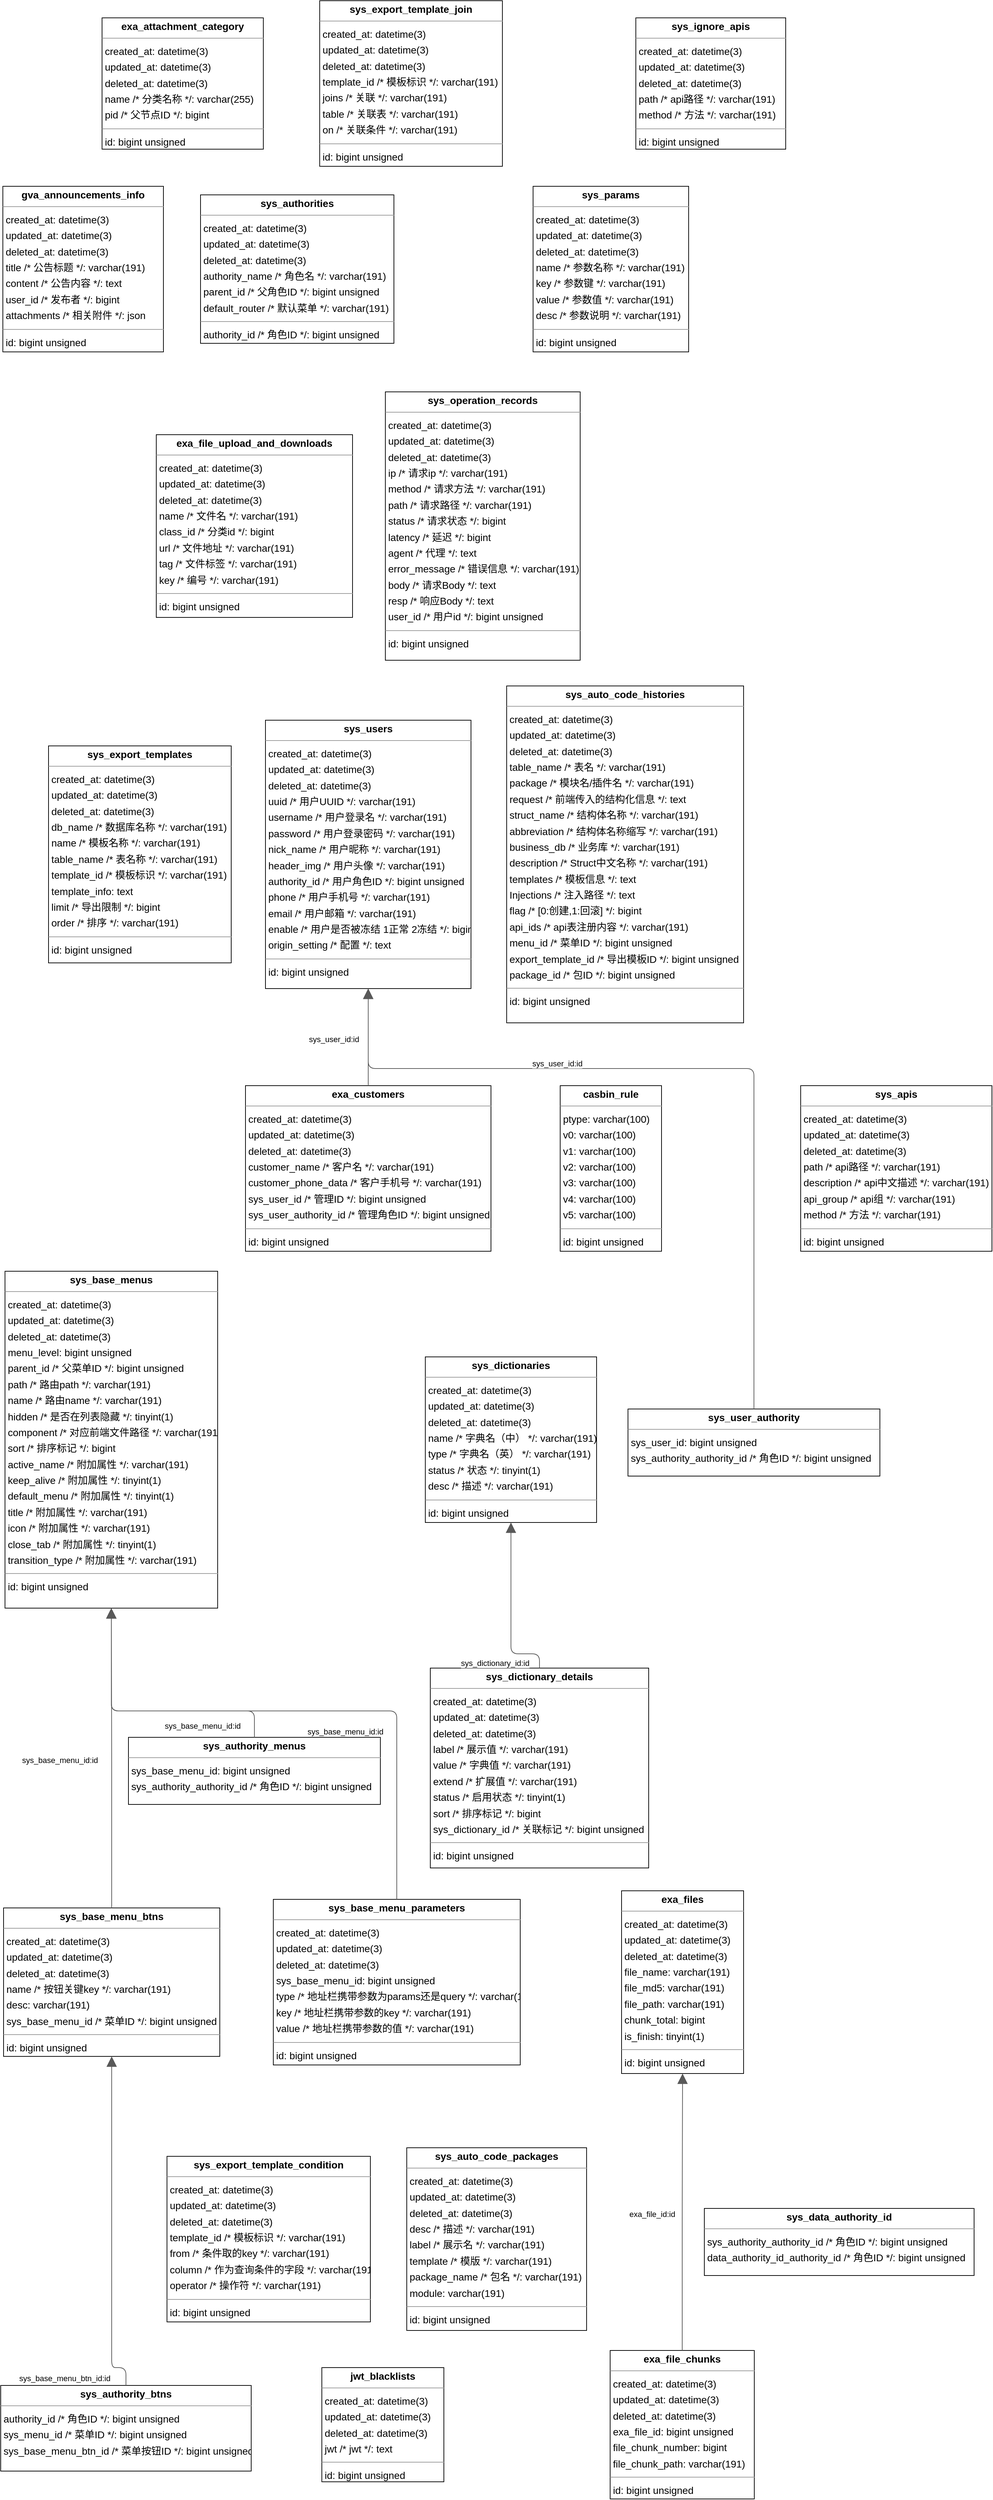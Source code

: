 <mxGraphModel dx="0" dy="0" grid="1" gridSize="10" guides="1" tooltips="1" connect="1" arrows="1" fold="1" page="0" pageScale="1" background="none" math="0" shadow="0">
  <root>
    <mxCell id="0" />
    <mxCell id="1" parent="0" />
    <mxCell id="node11" parent="1" vertex="1" value="&lt;p style=&quot;margin:0px;margin-top:4px;text-align:center;&quot;&gt;&lt;b&gt;casbin_rule&lt;/b&gt;&lt;/p&gt;&lt;hr size=&quot;1&quot;/&gt;&lt;p style=&quot;margin:0 0 0 4px;line-height:1.6;&quot;&gt; ptype: varchar(100)&lt;br/&gt; v0: varchar(100)&lt;br/&gt; v1: varchar(100)&lt;br/&gt; v2: varchar(100)&lt;br/&gt; v3: varchar(100)&lt;br/&gt; v4: varchar(100)&lt;br/&gt; v5: varchar(100)&lt;/p&gt;&lt;hr size=&quot;1&quot;/&gt;&lt;p style=&quot;margin:0 0 0 4px;line-height:1.6;&quot;&gt; id: bigint unsigned&lt;/p&gt;" style="verticalAlign=top;align=left;overflow=fill;fontSize=14;fontFamily=Helvetica;html=1;rounded=0;shadow=0;comic=0;labelBackgroundColor=none;strokeWidth=1;">
      <mxGeometry x="596" y="1284" width="142" height="232" as="geometry" />
    </mxCell>
    <mxCell id="node18" parent="1" vertex="1" value="&lt;p style=&quot;margin:0px;margin-top:4px;text-align:center;&quot;&gt;&lt;b&gt;exa_attachment_category&lt;/b&gt;&lt;/p&gt;&lt;hr size=&quot;1&quot;/&gt;&lt;p style=&quot;margin:0 0 0 4px;line-height:1.6;&quot;&gt; created_at: datetime(3)&lt;br/&gt; updated_at: datetime(3)&lt;br/&gt; deleted_at: datetime(3)&lt;br/&gt; name  /* 分类名称 */: varchar(255)&lt;br/&gt; pid  /* 父节点ID */: bigint&lt;/p&gt;&lt;hr size=&quot;1&quot;/&gt;&lt;p style=&quot;margin:0 0 0 4px;line-height:1.6;&quot;&gt; id: bigint unsigned&lt;/p&gt;" style="verticalAlign=top;align=left;overflow=fill;fontSize=14;fontFamily=Helvetica;html=1;rounded=0;shadow=0;comic=0;labelBackgroundColor=none;strokeWidth=1;">
      <mxGeometry x="-46" y="-212" width="226" height="184" as="geometry" />
    </mxCell>
    <mxCell id="node8" parent="1" vertex="1" value="&lt;p style=&quot;margin:0px;margin-top:4px;text-align:center;&quot;&gt;&lt;b&gt;exa_customers&lt;/b&gt;&lt;/p&gt;&lt;hr size=&quot;1&quot;/&gt;&lt;p style=&quot;margin:0 0 0 4px;line-height:1.6;&quot;&gt; created_at: datetime(3)&lt;br/&gt; updated_at: datetime(3)&lt;br/&gt; deleted_at: datetime(3)&lt;br/&gt; customer_name  /* 客户名 */: varchar(191)&lt;br/&gt; customer_phone_data  /* 客户手机号 */: varchar(191)&lt;br/&gt; sys_user_id  /* 管理ID */: bigint unsigned&lt;br/&gt; sys_user_authority_id  /* 管理角色ID */: bigint unsigned&lt;/p&gt;&lt;hr size=&quot;1&quot;/&gt;&lt;p style=&quot;margin:0 0 0 4px;line-height:1.6;&quot;&gt; id: bigint unsigned&lt;/p&gt;" style="verticalAlign=top;align=left;overflow=fill;fontSize=14;fontFamily=Helvetica;html=1;rounded=0;shadow=0;comic=0;labelBackgroundColor=none;strokeWidth=1;">
      <mxGeometry x="155" y="1284" width="344" height="232" as="geometry" />
    </mxCell>
    <mxCell id="node7" parent="1" vertex="1" value="&lt;p style=&quot;margin:0px;margin-top:4px;text-align:center;&quot;&gt;&lt;b&gt;exa_file_chunks&lt;/b&gt;&lt;/p&gt;&lt;hr size=&quot;1&quot;/&gt;&lt;p style=&quot;margin:0 0 0 4px;line-height:1.6;&quot;&gt; created_at: datetime(3)&lt;br/&gt; updated_at: datetime(3)&lt;br/&gt; deleted_at: datetime(3)&lt;br/&gt; exa_file_id: bigint unsigned&lt;br/&gt; file_chunk_number: bigint&lt;br/&gt; file_chunk_path: varchar(191)&lt;/p&gt;&lt;hr size=&quot;1&quot;/&gt;&lt;p style=&quot;margin:0 0 0 4px;line-height:1.6;&quot;&gt; id: bigint unsigned&lt;/p&gt;" style="verticalAlign=top;align=left;overflow=fill;fontSize=14;fontFamily=Helvetica;html=1;rounded=0;shadow=0;comic=0;labelBackgroundColor=none;strokeWidth=1;">
      <mxGeometry x="666" y="3056" width="202" height="208" as="geometry" />
    </mxCell>
    <mxCell id="node14" parent="1" vertex="1" value="&lt;p style=&quot;margin:0px;margin-top:4px;text-align:center;&quot;&gt;&lt;b&gt;exa_file_upload_and_downloads&lt;/b&gt;&lt;/p&gt;&lt;hr size=&quot;1&quot;/&gt;&lt;p style=&quot;margin:0 0 0 4px;line-height:1.6;&quot;&gt; created_at: datetime(3)&lt;br/&gt; updated_at: datetime(3)&lt;br/&gt; deleted_at: datetime(3)&lt;br/&gt; name  /* 文件名 */: varchar(191)&lt;br/&gt; class_id  /* 分类id */: bigint&lt;br/&gt; url  /* 文件地址 */: varchar(191)&lt;br/&gt; tag  /* 文件标签 */: varchar(191)&lt;br/&gt; key  /* 编号 */: varchar(191)&lt;/p&gt;&lt;hr size=&quot;1&quot;/&gt;&lt;p style=&quot;margin:0 0 0 4px;line-height:1.6;&quot;&gt; id: bigint unsigned&lt;/p&gt;" style="verticalAlign=top;align=left;overflow=fill;fontSize=14;fontFamily=Helvetica;html=1;rounded=0;shadow=0;comic=0;labelBackgroundColor=none;strokeWidth=1;">
      <mxGeometry x="30" y="372" width="275" height="256" as="geometry" />
    </mxCell>
    <mxCell id="node17" parent="1" vertex="1" value="&lt;p style=&quot;margin:0px;margin-top:4px;text-align:center;&quot;&gt;&lt;b&gt;exa_files&lt;/b&gt;&lt;/p&gt;&lt;hr size=&quot;1&quot;/&gt;&lt;p style=&quot;margin:0 0 0 4px;line-height:1.6;&quot;&gt; created_at: datetime(3)&lt;br/&gt; updated_at: datetime(3)&lt;br/&gt; deleted_at: datetime(3)&lt;br/&gt; file_name: varchar(191)&lt;br/&gt; file_md5: varchar(191)&lt;br/&gt; file_path: varchar(191)&lt;br/&gt; chunk_total: bigint&lt;br/&gt; is_finish: tinyint(1)&lt;/p&gt;&lt;hr size=&quot;1&quot;/&gt;&lt;p style=&quot;margin:0 0 0 4px;line-height:1.6;&quot;&gt; id: bigint unsigned&lt;/p&gt;" style="verticalAlign=top;align=left;overflow=fill;fontSize=14;fontFamily=Helvetica;html=1;rounded=0;shadow=0;comic=0;labelBackgroundColor=none;strokeWidth=1;">
      <mxGeometry x="682" y="2412" width="171" height="256" as="geometry" />
    </mxCell>
    <mxCell id="node25" parent="1" vertex="1" value="&lt;p style=&quot;margin:0px;margin-top:4px;text-align:center;&quot;&gt;&lt;b&gt;gva_announcements_info&lt;/b&gt;&lt;/p&gt;&lt;hr size=&quot;1&quot;/&gt;&lt;p style=&quot;margin:0 0 0 4px;line-height:1.6;&quot;&gt; created_at: datetime(3)&lt;br/&gt; updated_at: datetime(3)&lt;br/&gt; deleted_at: datetime(3)&lt;br/&gt; title  /* 公告标题 */: varchar(191)&lt;br/&gt; content  /* 公告内容 */: text&lt;br/&gt; user_id  /* 发布者 */: bigint&lt;br/&gt; attachments  /* 相关附件 */: json&lt;/p&gt;&lt;hr size=&quot;1&quot;/&gt;&lt;p style=&quot;margin:0 0 0 4px;line-height:1.6;&quot;&gt; id: bigint unsigned&lt;/p&gt;" style="verticalAlign=top;align=left;overflow=fill;fontSize=14;fontFamily=Helvetica;html=1;rounded=0;shadow=0;comic=0;labelBackgroundColor=none;strokeWidth=1;">
      <mxGeometry x="-185" y="24" width="225" height="232" as="geometry" />
    </mxCell>
    <mxCell id="node16" parent="1" vertex="1" value="&lt;p style=&quot;margin:0px;margin-top:4px;text-align:center;&quot;&gt;&lt;b&gt;jwt_blacklists&lt;/b&gt;&lt;/p&gt;&lt;hr size=&quot;1&quot;/&gt;&lt;p style=&quot;margin:0 0 0 4px;line-height:1.6;&quot;&gt; created_at: datetime(3)&lt;br/&gt; updated_at: datetime(3)&lt;br/&gt; deleted_at: datetime(3)&lt;br/&gt; jwt  /* jwt */: text&lt;/p&gt;&lt;hr size=&quot;1&quot;/&gt;&lt;p style=&quot;margin:0 0 0 4px;line-height:1.6;&quot;&gt; id: bigint unsigned&lt;/p&gt;" style="verticalAlign=top;align=left;overflow=fill;fontSize=14;fontFamily=Helvetica;html=1;rounded=0;shadow=0;comic=0;labelBackgroundColor=none;strokeWidth=1;">
      <mxGeometry x="262" y="3080" width="171" height="160" as="geometry" />
    </mxCell>
    <mxCell id="node1" parent="1" vertex="1" value="&lt;p style=&quot;margin:0px;margin-top:4px;text-align:center;&quot;&gt;&lt;b&gt;sys_apis&lt;/b&gt;&lt;/p&gt;&lt;hr size=&quot;1&quot;/&gt;&lt;p style=&quot;margin:0 0 0 4px;line-height:1.6;&quot;&gt; created_at: datetime(3)&lt;br/&gt; updated_at: datetime(3)&lt;br/&gt; deleted_at: datetime(3)&lt;br/&gt; path  /* api路径 */: varchar(191)&lt;br/&gt; description  /* api中文描述 */: varchar(191)&lt;br/&gt; api_group  /* api组 */: varchar(191)&lt;br/&gt; method  /* 方法 */: varchar(191)&lt;/p&gt;&lt;hr size=&quot;1&quot;/&gt;&lt;p style=&quot;margin:0 0 0 4px;line-height:1.6;&quot;&gt; id: bigint unsigned&lt;/p&gt;" style="verticalAlign=top;align=left;overflow=fill;fontSize=14;fontFamily=Helvetica;html=1;rounded=0;shadow=0;comic=0;labelBackgroundColor=none;strokeWidth=1;">
      <mxGeometry x="933" y="1284" width="268" height="232" as="geometry" />
    </mxCell>
    <mxCell id="node9" parent="1" vertex="1" value="&lt;p style=&quot;margin:0px;margin-top:4px;text-align:center;&quot;&gt;&lt;b&gt;sys_authorities&lt;/b&gt;&lt;/p&gt;&lt;hr size=&quot;1&quot;/&gt;&lt;p style=&quot;margin:0 0 0 4px;line-height:1.6;&quot;&gt; created_at: datetime(3)&lt;br/&gt; updated_at: datetime(3)&lt;br/&gt; deleted_at: datetime(3)&lt;br/&gt; authority_name  /* 角色名 */: varchar(191)&lt;br/&gt; parent_id  /* 父角色ID */: bigint unsigned&lt;br/&gt; default_router  /* 默认菜单 */: varchar(191)&lt;/p&gt;&lt;hr size=&quot;1&quot;/&gt;&lt;p style=&quot;margin:0 0 0 4px;line-height:1.6;&quot;&gt; authority_id  /* 角色ID */: bigint unsigned&lt;/p&gt;" style="verticalAlign=top;align=left;overflow=fill;fontSize=14;fontFamily=Helvetica;html=1;rounded=0;shadow=0;comic=0;labelBackgroundColor=none;strokeWidth=1;">
      <mxGeometry x="92" y="36" width="271" height="208" as="geometry" />
    </mxCell>
    <mxCell id="node13" parent="1" vertex="1" value="&lt;p style=&quot;margin:0px;margin-top:4px;text-align:center;&quot;&gt;&lt;b&gt;sys_authority_btns&lt;/b&gt;&lt;/p&gt;&lt;hr size=&quot;1&quot;/&gt;&lt;p style=&quot;margin:0 0 0 4px;line-height:1.6;&quot;&gt; authority_id  /* 角色ID */: bigint unsigned&lt;br/&gt; sys_menu_id  /* 菜单ID */: bigint unsigned&lt;br/&gt; sys_base_menu_btn_id  /* 菜单按钮ID */: bigint unsigned&lt;/p&gt;" style="verticalAlign=top;align=left;overflow=fill;fontSize=14;fontFamily=Helvetica;html=1;rounded=0;shadow=0;comic=0;labelBackgroundColor=none;strokeWidth=1;">
      <mxGeometry x="-188" y="3105" width="351" height="120" as="geometry" />
    </mxCell>
    <mxCell id="node20" parent="1" vertex="1" value="&lt;p style=&quot;margin:0px;margin-top:4px;text-align:center;&quot;&gt;&lt;b&gt;sys_authority_menus&lt;/b&gt;&lt;/p&gt;&lt;hr size=&quot;1&quot;/&gt;&lt;p style=&quot;margin:0 0 0 4px;line-height:1.6;&quot;&gt; sys_base_menu_id: bigint unsigned&lt;br/&gt; sys_authority_authority_id  /* 角色ID */: bigint unsigned&lt;/p&gt;" style="verticalAlign=top;align=left;overflow=fill;fontSize=14;fontFamily=Helvetica;html=1;rounded=0;shadow=0;comic=0;labelBackgroundColor=none;strokeWidth=1;">
      <mxGeometry x="-9" y="2197" width="353" height="94" as="geometry" />
    </mxCell>
    <mxCell id="node3" parent="1" vertex="1" value="&lt;p style=&quot;margin:0px;margin-top:4px;text-align:center;&quot;&gt;&lt;b&gt;sys_auto_code_histories&lt;/b&gt;&lt;/p&gt;&lt;hr size=&quot;1&quot;/&gt;&lt;p style=&quot;margin:0 0 0 4px;line-height:1.6;&quot;&gt; created_at: datetime(3)&lt;br/&gt; updated_at: datetime(3)&lt;br/&gt; deleted_at: datetime(3)&lt;br/&gt; table_name  /* 表名 */: varchar(191)&lt;br/&gt; package  /* 模块名/插件名 */: varchar(191)&lt;br/&gt; request  /* 前端传入的结构化信息 */: text&lt;br/&gt; struct_name  /* 结构体名称 */: varchar(191)&lt;br/&gt; abbreviation  /* 结构体名称缩写 */: varchar(191)&lt;br/&gt; business_db  /* 业务库 */: varchar(191)&lt;br/&gt; description  /* Struct中文名称 */: varchar(191)&lt;br/&gt; templates  /* 模板信息 */: text&lt;br/&gt; Injections  /* 注入路径 */: text&lt;br/&gt; flag  /* [0:创建,1:回滚] */: bigint&lt;br/&gt; api_ids  /* api表注册内容 */: varchar(191)&lt;br/&gt; menu_id  /* 菜单ID */: bigint unsigned&lt;br/&gt; export_template_id  /* 导出模板ID */: bigint unsigned&lt;br/&gt; package_id  /* 包ID */: bigint unsigned&lt;/p&gt;&lt;hr size=&quot;1&quot;/&gt;&lt;p style=&quot;margin:0 0 0 4px;line-height:1.6;&quot;&gt; id: bigint unsigned&lt;/p&gt;" style="verticalAlign=top;align=left;overflow=fill;fontSize=14;fontFamily=Helvetica;html=1;rounded=0;shadow=0;comic=0;labelBackgroundColor=none;strokeWidth=1;">
      <mxGeometry x="521" y="724" width="332" height="472" as="geometry" />
    </mxCell>
    <mxCell id="node15" parent="1" vertex="1" value="&lt;p style=&quot;margin:0px;margin-top:4px;text-align:center;&quot;&gt;&lt;b&gt;sys_auto_code_packages&lt;/b&gt;&lt;/p&gt;&lt;hr size=&quot;1&quot;/&gt;&lt;p style=&quot;margin:0 0 0 4px;line-height:1.6;&quot;&gt; created_at: datetime(3)&lt;br/&gt; updated_at: datetime(3)&lt;br/&gt; deleted_at: datetime(3)&lt;br/&gt; desc  /* 描述 */: varchar(191)&lt;br/&gt; label  /* 展示名 */: varchar(191)&lt;br/&gt; template  /* 模版 */: varchar(191)&lt;br/&gt; package_name  /* 包名 */: varchar(191)&lt;br/&gt; module: varchar(191)&lt;/p&gt;&lt;hr size=&quot;1&quot;/&gt;&lt;p style=&quot;margin:0 0 0 4px;line-height:1.6;&quot;&gt; id: bigint unsigned&lt;/p&gt;" style="verticalAlign=top;align=left;overflow=fill;fontSize=14;fontFamily=Helvetica;html=1;rounded=0;shadow=0;comic=0;labelBackgroundColor=none;strokeWidth=1;">
      <mxGeometry x="381" y="2772" width="252" height="256" as="geometry" />
    </mxCell>
    <mxCell id="node12" parent="1" vertex="1" value="&lt;p style=&quot;margin:0px;margin-top:4px;text-align:center;&quot;&gt;&lt;b&gt;sys_base_menu_btns&lt;/b&gt;&lt;/p&gt;&lt;hr size=&quot;1&quot;/&gt;&lt;p style=&quot;margin:0 0 0 4px;line-height:1.6;&quot;&gt; created_at: datetime(3)&lt;br/&gt; updated_at: datetime(3)&lt;br/&gt; deleted_at: datetime(3)&lt;br/&gt; name  /* 按钮关键key */: varchar(191)&lt;br/&gt; desc: varchar(191)&lt;br/&gt; sys_base_menu_id  /* 菜单ID */: bigint unsigned&lt;/p&gt;&lt;hr size=&quot;1&quot;/&gt;&lt;p style=&quot;margin:0 0 0 4px;line-height:1.6;&quot;&gt; id: bigint unsigned&lt;/p&gt;" style="verticalAlign=top;align=left;overflow=fill;fontSize=14;fontFamily=Helvetica;html=1;rounded=0;shadow=0;comic=0;labelBackgroundColor=none;strokeWidth=1;">
      <mxGeometry x="-184" y="2436" width="303" height="208" as="geometry" />
    </mxCell>
    <mxCell id="node23" parent="1" vertex="1" value="&lt;p style=&quot;margin:0px;margin-top:4px;text-align:center;&quot;&gt;&lt;b&gt;sys_base_menu_parameters&lt;/b&gt;&lt;/p&gt;&lt;hr size=&quot;1&quot;/&gt;&lt;p style=&quot;margin:0 0 0 4px;line-height:1.6;&quot;&gt; created_at: datetime(3)&lt;br/&gt; updated_at: datetime(3)&lt;br/&gt; deleted_at: datetime(3)&lt;br/&gt; sys_base_menu_id: bigint unsigned&lt;br/&gt; type  /* 地址栏携带参数为params还是query */: varchar(191)&lt;br/&gt; key  /* 地址栏携带参数的key */: varchar(191)&lt;br/&gt; value  /* 地址栏携带参数的值 */: varchar(191)&lt;/p&gt;&lt;hr size=&quot;1&quot;/&gt;&lt;p style=&quot;margin:0 0 0 4px;line-height:1.6;&quot;&gt; id: bigint unsigned&lt;/p&gt;" style="verticalAlign=top;align=left;overflow=fill;fontSize=14;fontFamily=Helvetica;html=1;rounded=0;shadow=0;comic=0;labelBackgroundColor=none;strokeWidth=1;">
      <mxGeometry x="194" y="2424" width="346" height="232" as="geometry" />
    </mxCell>
    <mxCell id="node24" parent="1" vertex="1" value="&lt;p style=&quot;margin:0px;margin-top:4px;text-align:center;&quot;&gt;&lt;b&gt;sys_base_menus&lt;/b&gt;&lt;/p&gt;&lt;hr size=&quot;1&quot;/&gt;&lt;p style=&quot;margin:0 0 0 4px;line-height:1.6;&quot;&gt; created_at: datetime(3)&lt;br/&gt; updated_at: datetime(3)&lt;br/&gt; deleted_at: datetime(3)&lt;br/&gt; menu_level: bigint unsigned&lt;br/&gt; parent_id  /* 父菜单ID */: bigint unsigned&lt;br/&gt; path  /* 路由path */: varchar(191)&lt;br/&gt; name  /* 路由name */: varchar(191)&lt;br/&gt; hidden  /* 是否在列表隐藏 */: tinyint(1)&lt;br/&gt; component  /* 对应前端文件路径 */: varchar(191)&lt;br/&gt; sort  /* 排序标记 */: bigint&lt;br/&gt; active_name  /* 附加属性 */: varchar(191)&lt;br/&gt; keep_alive  /* 附加属性 */: tinyint(1)&lt;br/&gt; default_menu  /* 附加属性 */: tinyint(1)&lt;br/&gt; title  /* 附加属性 */: varchar(191)&lt;br/&gt; icon  /* 附加属性 */: varchar(191)&lt;br/&gt; close_tab  /* 附加属性 */: tinyint(1)&lt;br/&gt; transition_type  /* 附加属性 */: varchar(191)&lt;/p&gt;&lt;hr size=&quot;1&quot;/&gt;&lt;p style=&quot;margin:0 0 0 4px;line-height:1.6;&quot;&gt; id: bigint unsigned&lt;/p&gt;" style="verticalAlign=top;align=left;overflow=fill;fontSize=14;fontFamily=Helvetica;html=1;rounded=0;shadow=0;comic=0;labelBackgroundColor=none;strokeWidth=1;">
      <mxGeometry x="-182" y="1544" width="298" height="472" as="geometry" />
    </mxCell>
    <mxCell id="node0" parent="1" vertex="1" value="&lt;p style=&quot;margin:0px;margin-top:4px;text-align:center;&quot;&gt;&lt;b&gt;sys_data_authority_id&lt;/b&gt;&lt;/p&gt;&lt;hr size=&quot;1&quot;/&gt;&lt;p style=&quot;margin:0 0 0 4px;line-height:1.6;&quot;&gt; sys_authority_authority_id  /* 角色ID */: bigint unsigned&lt;br/&gt; data_authority_id_authority_id  /* 角色ID */: bigint unsigned&lt;/p&gt;" style="verticalAlign=top;align=left;overflow=fill;fontSize=14;fontFamily=Helvetica;html=1;rounded=0;shadow=0;comic=0;labelBackgroundColor=none;strokeWidth=1;">
      <mxGeometry x="798" y="2857" width="378" height="94" as="geometry" />
    </mxCell>
    <mxCell id="node26" parent="1" vertex="1" value="&lt;p style=&quot;margin:0px;margin-top:4px;text-align:center;&quot;&gt;&lt;b&gt;sys_dictionaries&lt;/b&gt;&lt;/p&gt;&lt;hr size=&quot;1&quot;/&gt;&lt;p style=&quot;margin:0 0 0 4px;line-height:1.6;&quot;&gt; created_at: datetime(3)&lt;br/&gt; updated_at: datetime(3)&lt;br/&gt; deleted_at: datetime(3)&lt;br/&gt; name  /* 字典名（中） */: varchar(191)&lt;br/&gt; type  /* 字典名（英） */: varchar(191)&lt;br/&gt; status  /* 状态 */: tinyint(1)&lt;br/&gt; desc  /* 描述 */: varchar(191)&lt;/p&gt;&lt;hr size=&quot;1&quot;/&gt;&lt;p style=&quot;margin:0 0 0 4px;line-height:1.6;&quot;&gt; id: bigint unsigned&lt;/p&gt;" style="verticalAlign=top;align=left;overflow=fill;fontSize=14;fontFamily=Helvetica;html=1;rounded=0;shadow=0;comic=0;labelBackgroundColor=none;strokeWidth=1;">
      <mxGeometry x="407" y="1664" width="240" height="232" as="geometry" />
    </mxCell>
    <mxCell id="node27" parent="1" vertex="1" value="&lt;p style=&quot;margin:0px;margin-top:4px;text-align:center;&quot;&gt;&lt;b&gt;sys_dictionary_details&lt;/b&gt;&lt;/p&gt;&lt;hr size=&quot;1&quot;/&gt;&lt;p style=&quot;margin:0 0 0 4px;line-height:1.6;&quot;&gt; created_at: datetime(3)&lt;br/&gt; updated_at: datetime(3)&lt;br/&gt; deleted_at: datetime(3)&lt;br/&gt; label  /* 展示值 */: varchar(191)&lt;br/&gt; value  /* 字典值 */: varchar(191)&lt;br/&gt; extend  /* 扩展值 */: varchar(191)&lt;br/&gt; status  /* 启用状态 */: tinyint(1)&lt;br/&gt; sort  /* 排序标记 */: bigint&lt;br/&gt; sys_dictionary_id  /* 关联标记 */: bigint unsigned&lt;/p&gt;&lt;hr size=&quot;1&quot;/&gt;&lt;p style=&quot;margin:0 0 0 4px;line-height:1.6;&quot;&gt; id: bigint unsigned&lt;/p&gt;" style="verticalAlign=top;align=left;overflow=fill;fontSize=14;fontFamily=Helvetica;html=1;rounded=0;shadow=0;comic=0;labelBackgroundColor=none;strokeWidth=1;">
      <mxGeometry x="414" y="2100" width="306" height="280" as="geometry" />
    </mxCell>
    <mxCell id="node19" parent="1" vertex="1" value="&lt;p style=&quot;margin:0px;margin-top:4px;text-align:center;&quot;&gt;&lt;b&gt;sys_export_template_condition&lt;/b&gt;&lt;/p&gt;&lt;hr size=&quot;1&quot;/&gt;&lt;p style=&quot;margin:0 0 0 4px;line-height:1.6;&quot;&gt; created_at: datetime(3)&lt;br/&gt; updated_at: datetime(3)&lt;br/&gt; deleted_at: datetime(3)&lt;br/&gt; template_id  /* 模板标识 */: varchar(191)&lt;br/&gt; from  /* 条件取的key */: varchar(191)&lt;br/&gt; column  /* 作为查询条件的字段 */: varchar(191)&lt;br/&gt; operator  /* 操作符 */: varchar(191)&lt;/p&gt;&lt;hr size=&quot;1&quot;/&gt;&lt;p style=&quot;margin:0 0 0 4px;line-height:1.6;&quot;&gt; id: bigint unsigned&lt;/p&gt;" style="verticalAlign=top;align=left;overflow=fill;fontSize=14;fontFamily=Helvetica;html=1;rounded=0;shadow=0;comic=0;labelBackgroundColor=none;strokeWidth=1;">
      <mxGeometry x="45" y="2784" width="285" height="232" as="geometry" />
    </mxCell>
    <mxCell id="node6" parent="1" vertex="1" value="&lt;p style=&quot;margin:0px;margin-top:4px;text-align:center;&quot;&gt;&lt;b&gt;sys_export_template_join&lt;/b&gt;&lt;/p&gt;&lt;hr size=&quot;1&quot;/&gt;&lt;p style=&quot;margin:0 0 0 4px;line-height:1.6;&quot;&gt; created_at: datetime(3)&lt;br/&gt; updated_at: datetime(3)&lt;br/&gt; deleted_at: datetime(3)&lt;br/&gt; template_id  /* 模板标识 */: varchar(191)&lt;br/&gt; joins  /* 关联 */: varchar(191)&lt;br/&gt; table  /* 关联表 */: varchar(191)&lt;br/&gt; on  /* 关联条件 */: varchar(191)&lt;/p&gt;&lt;hr size=&quot;1&quot;/&gt;&lt;p style=&quot;margin:0 0 0 4px;line-height:1.6;&quot;&gt; id: bigint unsigned&lt;/p&gt;" style="verticalAlign=top;align=left;overflow=fill;fontSize=14;fontFamily=Helvetica;html=1;rounded=0;shadow=0;comic=0;labelBackgroundColor=none;strokeWidth=1;">
      <mxGeometry x="259" y="-236" width="256" height="232" as="geometry" />
    </mxCell>
    <mxCell id="node22" parent="1" vertex="1" value="&lt;p style=&quot;margin:0px;margin-top:4px;text-align:center;&quot;&gt;&lt;b&gt;sys_export_templates&lt;/b&gt;&lt;/p&gt;&lt;hr size=&quot;1&quot;/&gt;&lt;p style=&quot;margin:0 0 0 4px;line-height:1.6;&quot;&gt; created_at: datetime(3)&lt;br/&gt; updated_at: datetime(3)&lt;br/&gt; deleted_at: datetime(3)&lt;br/&gt; db_name  /* 数据库名称 */: varchar(191)&lt;br/&gt; name  /* 模板名称 */: varchar(191)&lt;br/&gt; table_name  /* 表名称 */: varchar(191)&lt;br/&gt; template_id  /* 模板标识 */: varchar(191)&lt;br/&gt; template_info: text&lt;br/&gt; limit  /* 导出限制 */: bigint&lt;br/&gt; order  /* 排序 */: varchar(191)&lt;/p&gt;&lt;hr size=&quot;1&quot;/&gt;&lt;p style=&quot;margin:0 0 0 4px;line-height:1.6;&quot;&gt; id: bigint unsigned&lt;/p&gt;" style="verticalAlign=top;align=left;overflow=fill;fontSize=14;fontFamily=Helvetica;html=1;rounded=0;shadow=0;comic=0;labelBackgroundColor=none;strokeWidth=1;">
      <mxGeometry x="-121" y="808" width="256" height="304" as="geometry" />
    </mxCell>
    <mxCell id="node2" parent="1" vertex="1" value="&lt;p style=&quot;margin:0px;margin-top:4px;text-align:center;&quot;&gt;&lt;b&gt;sys_ignore_apis&lt;/b&gt;&lt;/p&gt;&lt;hr size=&quot;1&quot;/&gt;&lt;p style=&quot;margin:0 0 0 4px;line-height:1.6;&quot;&gt; created_at: datetime(3)&lt;br/&gt; updated_at: datetime(3)&lt;br/&gt; deleted_at: datetime(3)&lt;br/&gt; path  /* api路径 */: varchar(191)&lt;br/&gt; method  /* 方法 */: varchar(191)&lt;/p&gt;&lt;hr size=&quot;1&quot;/&gt;&lt;p style=&quot;margin:0 0 0 4px;line-height:1.6;&quot;&gt; id: bigint unsigned&lt;/p&gt;" style="verticalAlign=top;align=left;overflow=fill;fontSize=14;fontFamily=Helvetica;html=1;rounded=0;shadow=0;comic=0;labelBackgroundColor=none;strokeWidth=1;">
      <mxGeometry x="702" y="-212" width="210" height="184" as="geometry" />
    </mxCell>
    <mxCell id="node5" parent="1" vertex="1" value="&lt;p style=&quot;margin:0px;margin-top:4px;text-align:center;&quot;&gt;&lt;b&gt;sys_operation_records&lt;/b&gt;&lt;/p&gt;&lt;hr size=&quot;1&quot;/&gt;&lt;p style=&quot;margin:0 0 0 4px;line-height:1.6;&quot;&gt; created_at: datetime(3)&lt;br/&gt; updated_at: datetime(3)&lt;br/&gt; deleted_at: datetime(3)&lt;br/&gt; ip  /* 请求ip */: varchar(191)&lt;br/&gt; method  /* 请求方法 */: varchar(191)&lt;br/&gt; path  /* 请求路径 */: varchar(191)&lt;br/&gt; status  /* 请求状态 */: bigint&lt;br/&gt; latency  /* 延迟 */: bigint&lt;br/&gt; agent  /* 代理 */: text&lt;br/&gt; error_message  /* 错误信息 */: varchar(191)&lt;br/&gt; body  /* 请求Body */: text&lt;br/&gt; resp  /* 响应Body */: text&lt;br/&gt; user_id  /* 用户id */: bigint unsigned&lt;/p&gt;&lt;hr size=&quot;1&quot;/&gt;&lt;p style=&quot;margin:0 0 0 4px;line-height:1.6;&quot;&gt; id: bigint unsigned&lt;/p&gt;" style="verticalAlign=top;align=left;overflow=fill;fontSize=14;fontFamily=Helvetica;html=1;rounded=0;shadow=0;comic=0;labelBackgroundColor=none;strokeWidth=1;">
      <mxGeometry x="351" y="312" width="273" height="376" as="geometry" />
    </mxCell>
    <mxCell id="node4" parent="1" vertex="1" value="&lt;p style=&quot;margin:0px;margin-top:4px;text-align:center;&quot;&gt;&lt;b&gt;sys_params&lt;/b&gt;&lt;/p&gt;&lt;hr size=&quot;1&quot;/&gt;&lt;p style=&quot;margin:0 0 0 4px;line-height:1.6;&quot;&gt; created_at: datetime(3)&lt;br/&gt; updated_at: datetime(3)&lt;br/&gt; deleted_at: datetime(3)&lt;br/&gt; name  /* 参数名称 */: varchar(191)&lt;br/&gt; key  /* 参数键 */: varchar(191)&lt;br/&gt; value  /* 参数值 */: varchar(191)&lt;br/&gt; desc  /* 参数说明 */: varchar(191)&lt;/p&gt;&lt;hr size=&quot;1&quot;/&gt;&lt;p style=&quot;margin:0 0 0 4px;line-height:1.6;&quot;&gt; id: bigint unsigned&lt;/p&gt;" style="verticalAlign=top;align=left;overflow=fill;fontSize=14;fontFamily=Helvetica;html=1;rounded=0;shadow=0;comic=0;labelBackgroundColor=none;strokeWidth=1;">
      <mxGeometry x="558" y="24" width="218" height="232" as="geometry" />
    </mxCell>
    <mxCell id="node10" parent="1" vertex="1" value="&lt;p style=&quot;margin:0px;margin-top:4px;text-align:center;&quot;&gt;&lt;b&gt;sys_user_authority&lt;/b&gt;&lt;/p&gt;&lt;hr size=&quot;1&quot;/&gt;&lt;p style=&quot;margin:0 0 0 4px;line-height:1.6;&quot;&gt; sys_user_id: bigint unsigned&lt;br/&gt; sys_authority_authority_id  /* 角色ID */: bigint unsigned&lt;/p&gt;" style="verticalAlign=top;align=left;overflow=fill;fontSize=14;fontFamily=Helvetica;html=1;rounded=0;shadow=0;comic=0;labelBackgroundColor=none;strokeWidth=1;">
      <mxGeometry x="691" y="1737" width="353" height="94" as="geometry" />
    </mxCell>
    <mxCell id="node21" parent="1" vertex="1" value="&lt;p style=&quot;margin:0px;margin-top:4px;text-align:center;&quot;&gt;&lt;b&gt;sys_users&lt;/b&gt;&lt;/p&gt;&lt;hr size=&quot;1&quot;/&gt;&lt;p style=&quot;margin:0 0 0 4px;line-height:1.6;&quot;&gt; created_at: datetime(3)&lt;br/&gt; updated_at: datetime(3)&lt;br/&gt; deleted_at: datetime(3)&lt;br/&gt; uuid  /* 用户UUID */: varchar(191)&lt;br/&gt; username  /* 用户登录名 */: varchar(191)&lt;br/&gt; password  /* 用户登录密码 */: varchar(191)&lt;br/&gt; nick_name  /* 用户昵称 */: varchar(191)&lt;br/&gt; header_img  /* 用户头像 */: varchar(191)&lt;br/&gt; authority_id  /* 用户角色ID */: bigint unsigned&lt;br/&gt; phone  /* 用户手机号 */: varchar(191)&lt;br/&gt; email  /* 用户邮箱 */: varchar(191)&lt;br/&gt; enable  /* 用户是否被冻结 1正常 2冻结 */: bigint&lt;br/&gt; origin_setting  /* 配置 */: text&lt;/p&gt;&lt;hr size=&quot;1&quot;/&gt;&lt;p style=&quot;margin:0 0 0 4px;line-height:1.6;&quot;&gt; id: bigint unsigned&lt;/p&gt;" style="verticalAlign=top;align=left;overflow=fill;fontSize=14;fontFamily=Helvetica;html=1;rounded=0;shadow=0;comic=0;labelBackgroundColor=none;strokeWidth=1;">
      <mxGeometry x="183" y="772" width="288" height="376" as="geometry" />
    </mxCell>
    <mxCell id="edge0" edge="1" value="" parent="1" source="node8" target="node21" style="html=1;rounded=1;edgeStyle=orthogonalEdgeStyle;dashed=0;startArrow=none;endArrow=block;endSize=12;strokeColor=#595959;exitX=0.500;exitY=0.000;exitDx=0;exitDy=0;entryX=0.500;entryY=1.000;entryDx=0;entryDy=0;">
      <mxGeometry width="50" height="50" relative="1" as="geometry">
        <Array as="points" />
      </mxGeometry>
    </mxCell>
    <mxCell id="label2" parent="edge0" vertex="1" connectable="0" value="sys_user_id:id" style="edgeLabel;resizable=0;html=1;align=left;verticalAlign=top;strokeColor=default;">
      <mxGeometry x="242" y="1206" as="geometry" />
    </mxCell>
    <mxCell id="edge1" edge="1" value="" parent="1" source="node7" target="node17" style="html=1;rounded=1;edgeStyle=orthogonalEdgeStyle;dashed=0;startArrow=none;endArrow=block;endSize=12;strokeColor=#595959;exitX=0.500;exitY=0.000;exitDx=0;exitDy=0;entryX=0.500;entryY=1.000;entryDx=0;entryDy=0;">
      <mxGeometry width="50" height="50" relative="1" as="geometry">
        <Array as="points" />
      </mxGeometry>
    </mxCell>
    <mxCell id="label8" parent="edge1" vertex="1" connectable="0" value="exa_file_id:id" style="edgeLabel;resizable=0;html=1;align=left;verticalAlign=top;strokeColor=default;">
      <mxGeometry x="691" y="2852" as="geometry" />
    </mxCell>
    <mxCell id="edge2" edge="1" value="" parent="1" source="node13" target="node12" style="html=1;rounded=1;edgeStyle=orthogonalEdgeStyle;dashed=0;startArrow=none;endArrow=block;endSize=12;strokeColor=#595959;exitX=0.500;exitY=0.000;exitDx=0;exitDy=0;entryX=0.500;entryY=1.000;entryDx=0;entryDy=0;">
      <mxGeometry width="50" height="50" relative="1" as="geometry">
        <Array as="points">
          <mxPoint x="-13" y="3080" />
          <mxPoint x="-33" y="3080" />
        </Array>
      </mxGeometry>
    </mxCell>
    <mxCell id="label14" parent="edge2" vertex="1" connectable="0" value="sys_base_menu_btn_id:id" style="edgeLabel;resizable=0;html=1;align=left;verticalAlign=top;strokeColor=default;">
      <mxGeometry x="-164" y="3082" as="geometry" />
    </mxCell>
    <mxCell id="edge6" edge="1" value="" parent="1" source="node20" target="node24" style="html=1;rounded=1;edgeStyle=orthogonalEdgeStyle;dashed=0;startArrow=none;endArrow=block;endSize=12;strokeColor=#595959;exitX=0.500;exitY=0.000;exitDx=0;exitDy=0;entryX=0.500;entryY=1.000;entryDx=0;entryDy=0;">
      <mxGeometry width="50" height="50" relative="1" as="geometry">
        <Array as="points">
          <mxPoint x="167" y="2160" />
          <mxPoint x="-33" y="2160" />
        </Array>
      </mxGeometry>
    </mxCell>
    <mxCell id="label38" parent="edge6" vertex="1" connectable="0" value="sys_base_menu_id:id" style="edgeLabel;resizable=0;html=1;align=left;verticalAlign=top;strokeColor=default;">
      <mxGeometry x="40" y="2168" as="geometry" />
    </mxCell>
    <mxCell id="edge5" edge="1" value="" parent="1" source="node12" target="node24" style="html=1;rounded=1;edgeStyle=orthogonalEdgeStyle;dashed=0;startArrow=none;endArrow=block;endSize=12;strokeColor=#595959;exitX=0.500;exitY=0.000;exitDx=0;exitDy=0;entryX=0.500;entryY=1.000;entryDx=0;entryDy=0;">
      <mxGeometry width="50" height="50" relative="1" as="geometry">
        <Array as="points" />
      </mxGeometry>
    </mxCell>
    <mxCell id="label32" parent="edge5" vertex="1" connectable="0" value="sys_base_menu_id:id" style="edgeLabel;resizable=0;html=1;align=left;verticalAlign=top;strokeColor=default;">
      <mxGeometry x="-160" y="2216" as="geometry" />
    </mxCell>
    <mxCell id="edge3" edge="1" value="" parent="1" source="node23" target="node24" style="html=1;rounded=1;edgeStyle=orthogonalEdgeStyle;dashed=0;startArrow=none;endArrow=block;endSize=12;strokeColor=#595959;exitX=0.500;exitY=0.000;exitDx=0;exitDy=0;entryX=0.500;entryY=1.000;entryDx=0;entryDy=0;">
      <mxGeometry width="50" height="50" relative="1" as="geometry">
        <Array as="points">
          <mxPoint x="367" y="2160" />
          <mxPoint x="-33" y="2160" />
        </Array>
      </mxGeometry>
    </mxCell>
    <mxCell id="label20" parent="edge3" vertex="1" connectable="0" value="sys_base_menu_id:id" style="edgeLabel;resizable=0;html=1;align=left;verticalAlign=top;strokeColor=default;">
      <mxGeometry x="240" y="2176" as="geometry" />
    </mxCell>
    <mxCell id="edge7" edge="1" value="" parent="1" source="node27" target="node26" style="html=1;rounded=1;edgeStyle=orthogonalEdgeStyle;dashed=0;startArrow=none;endArrow=block;endSize=12;strokeColor=#595959;exitX=0.500;exitY=0.000;exitDx=0;exitDy=0;entryX=0.500;entryY=1.000;entryDx=0;entryDy=0;">
      <mxGeometry width="50" height="50" relative="1" as="geometry">
        <Array as="points">
          <mxPoint x="567" y="2080" />
          <mxPoint x="527" y="2080" />
        </Array>
      </mxGeometry>
    </mxCell>
    <mxCell id="label44" parent="edge7" vertex="1" connectable="0" value="sys_dictionary_id:id" style="edgeLabel;resizable=0;html=1;align=left;verticalAlign=top;strokeColor=default;">
      <mxGeometry x="455" y="2080" as="geometry" />
    </mxCell>
    <mxCell id="edge4" edge="1" value="" parent="1" source="node10" target="node21" style="html=1;rounded=1;edgeStyle=orthogonalEdgeStyle;dashed=0;startArrow=none;endArrow=block;endSize=12;strokeColor=#595959;exitX=0.500;exitY=0.000;exitDx=0;exitDy=0;entryX=0.500;entryY=1.000;entryDx=0;entryDy=0;">
      <mxGeometry width="50" height="50" relative="1" as="geometry">
        <Array as="points">
          <mxPoint x="867" y="1260" />
          <mxPoint x="327" y="1260" />
        </Array>
      </mxGeometry>
    </mxCell>
    <mxCell id="label26" parent="edge4" vertex="1" connectable="0" value="sys_user_id:id" style="edgeLabel;resizable=0;html=1;align=left;verticalAlign=top;strokeColor=default;">
      <mxGeometry x="555" y="1240" as="geometry" />
    </mxCell>
  </root>
</mxGraphModel>
